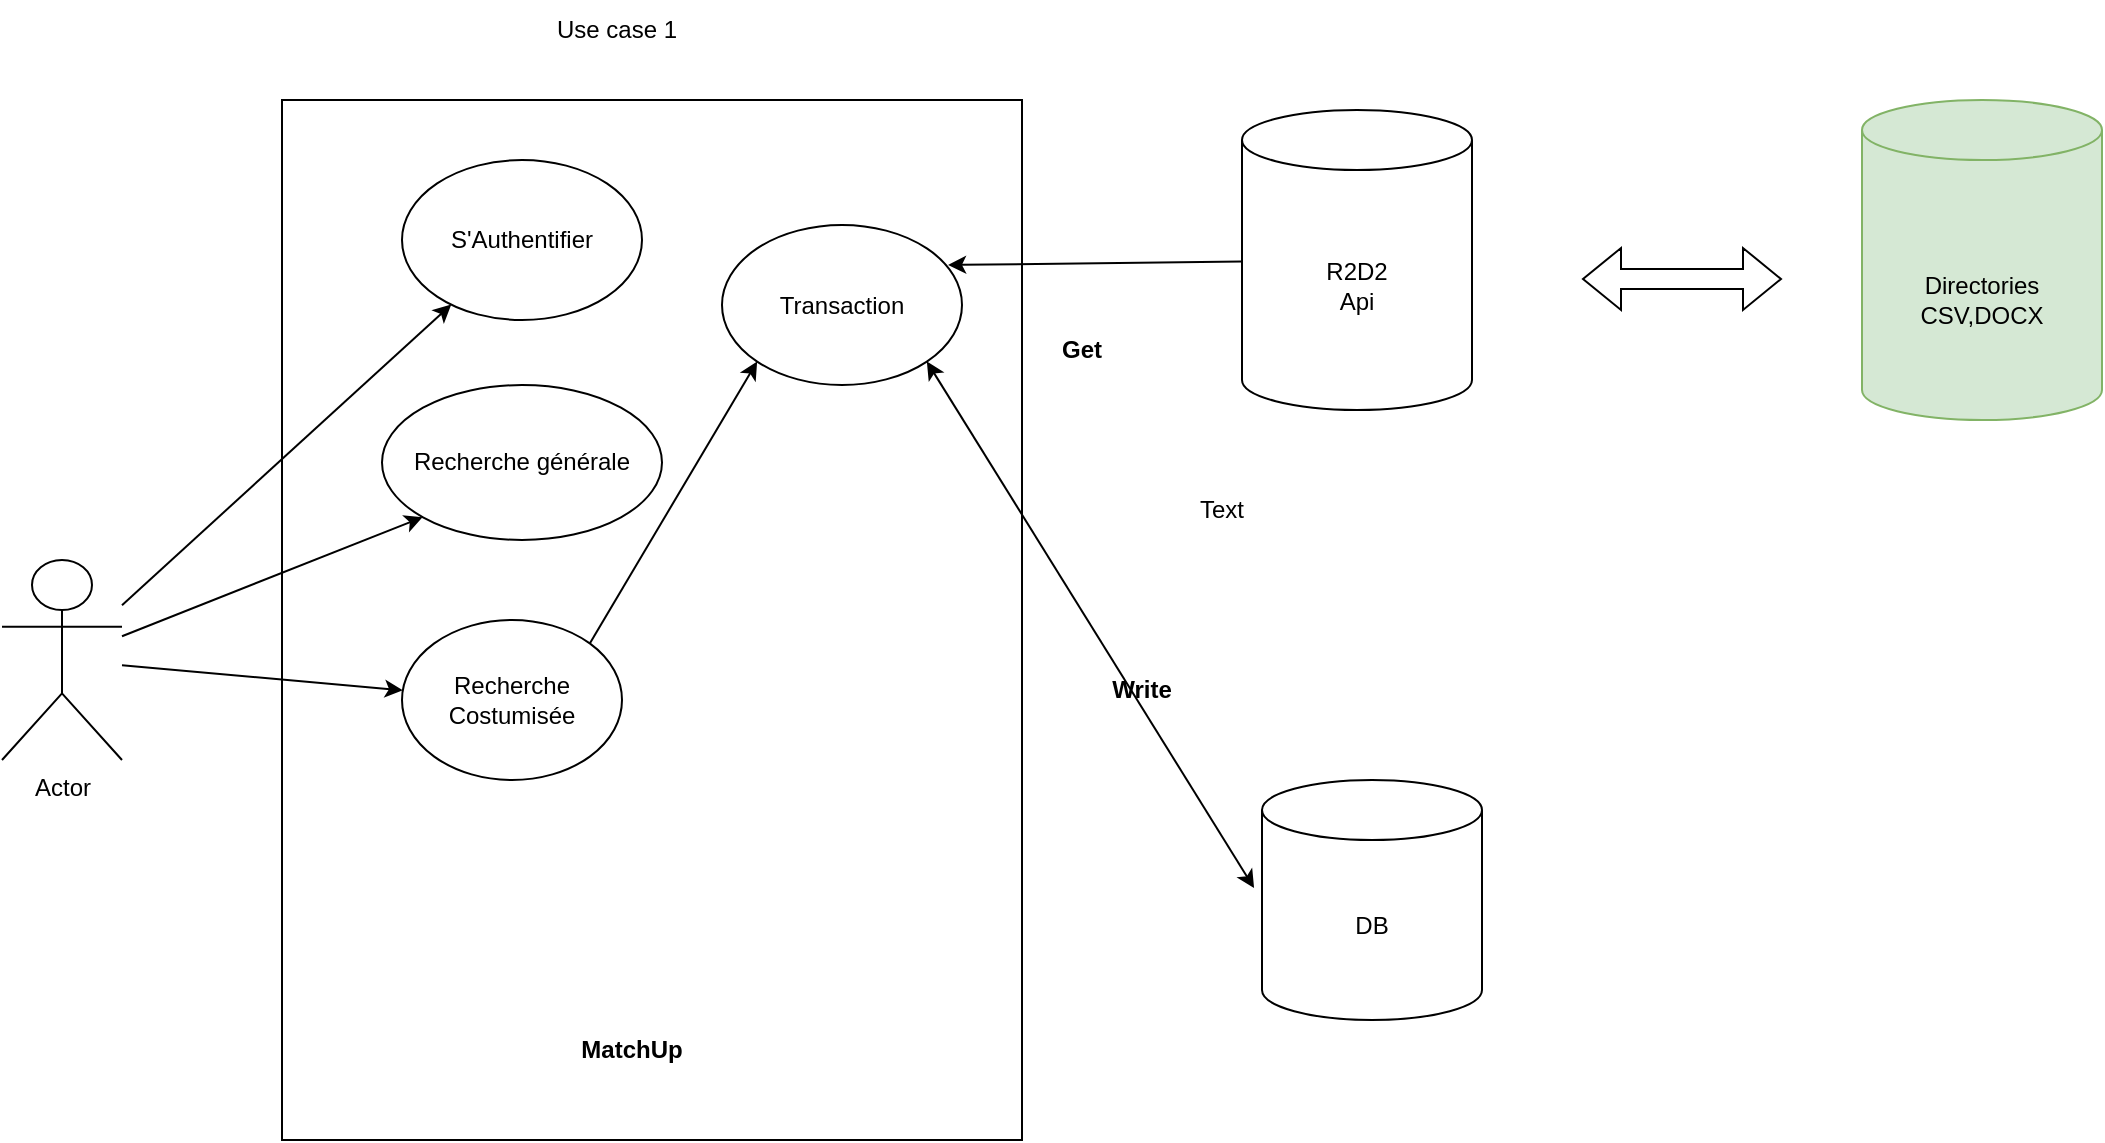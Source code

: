 <mxfile version="21.0.6" type="github"><diagram name="Page-1" id="cZUEX3v-I-skDXROvwHG"><mxGraphModel dx="1362" dy="775" grid="1" gridSize="10" guides="1" tooltips="1" connect="1" arrows="1" fold="1" page="1" pageScale="1" pageWidth="850" pageHeight="1100" math="0" shadow="0"><root><mxCell id="0"/><mxCell id="1" parent="0"/><mxCell id="rOl_-bxGFpwBq8WTyCc1-1" value="Actor" style="shape=umlActor;verticalLabelPosition=bottom;verticalAlign=top;html=1;outlineConnect=0;" parent="1" vertex="1"><mxGeometry x="80" y="360" width="60" height="100" as="geometry"/></mxCell><mxCell id="rOl_-bxGFpwBq8WTyCc1-2" value="" style="rounded=0;whiteSpace=wrap;html=1;" parent="1" vertex="1"><mxGeometry x="220" y="130" width="370" height="520" as="geometry"/></mxCell><mxCell id="rOl_-bxGFpwBq8WTyCc1-3" value="R2D2&lt;br&gt;Api" style="shape=cylinder3;whiteSpace=wrap;html=1;boundedLbl=1;backgroundOutline=1;size=15;" parent="1" vertex="1"><mxGeometry x="700" y="135" width="115" height="150" as="geometry"/></mxCell><mxCell id="rOl_-bxGFpwBq8WTyCc1-4" value="DB" style="shape=cylinder3;whiteSpace=wrap;html=1;boundedLbl=1;backgroundOutline=1;size=15;" parent="1" vertex="1"><mxGeometry x="710" y="470" width="110" height="120" as="geometry"/></mxCell><mxCell id="rOl_-bxGFpwBq8WTyCc1-6" value="Recherche générale" style="ellipse;whiteSpace=wrap;html=1;" parent="1" vertex="1"><mxGeometry x="270" y="272.5" width="140" height="77.5" as="geometry"/></mxCell><mxCell id="rOl_-bxGFpwBq8WTyCc1-7" value="Recherche Costumisée" style="ellipse;whiteSpace=wrap;html=1;" parent="1" vertex="1"><mxGeometry x="280" y="390" width="110" height="80" as="geometry"/></mxCell><mxCell id="rOl_-bxGFpwBq8WTyCc1-10" value="" style="endArrow=classic;html=1;rounded=0;entryX=0;entryY=1;entryDx=0;entryDy=0;" parent="1" source="rOl_-bxGFpwBq8WTyCc1-1" target="rOl_-bxGFpwBq8WTyCc1-6" edge="1"><mxGeometry width="50" height="50" relative="1" as="geometry"><mxPoint x="400" y="410" as="sourcePoint"/><mxPoint x="450" y="360" as="targetPoint"/></mxGeometry></mxCell><mxCell id="rOl_-bxGFpwBq8WTyCc1-11" value="" style="endArrow=classic;html=1;rounded=0;" parent="1" source="rOl_-bxGFpwBq8WTyCc1-1" target="rOl_-bxGFpwBq8WTyCc1-7" edge="1"><mxGeometry width="50" height="50" relative="1" as="geometry"><mxPoint x="400" y="410" as="sourcePoint"/><mxPoint x="450" y="360" as="targetPoint"/></mxGeometry></mxCell><mxCell id="rOl_-bxGFpwBq8WTyCc1-12" value="Transaction" style="ellipse;whiteSpace=wrap;html=1;" parent="1" vertex="1"><mxGeometry x="440" y="192.5" width="120" height="80" as="geometry"/></mxCell><mxCell id="rOl_-bxGFpwBq8WTyCc1-14" value="" style="endArrow=classic;html=1;rounded=0;exitX=1;exitY=0;exitDx=0;exitDy=0;entryX=0;entryY=1;entryDx=0;entryDy=0;" parent="1" source="rOl_-bxGFpwBq8WTyCc1-7" target="rOl_-bxGFpwBq8WTyCc1-12" edge="1"><mxGeometry width="50" height="50" relative="1" as="geometry"><mxPoint x="400" y="410" as="sourcePoint"/><mxPoint x="450" y="360" as="targetPoint"/></mxGeometry></mxCell><mxCell id="rOl_-bxGFpwBq8WTyCc1-15" value="Use case 1" style="text;html=1;strokeColor=none;fillColor=none;align=center;verticalAlign=middle;whiteSpace=wrap;rounded=0;" parent="1" vertex="1"><mxGeometry x="340" y="80" width="95" height="30" as="geometry"/></mxCell><mxCell id="rOl_-bxGFpwBq8WTyCc1-17" value="" style="endArrow=classic;html=1;rounded=0;entryX=0.942;entryY=0.25;entryDx=0;entryDy=0;entryPerimeter=0;" parent="1" source="rOl_-bxGFpwBq8WTyCc1-3" target="rOl_-bxGFpwBq8WTyCc1-12" edge="1"><mxGeometry width="50" height="50" relative="1" as="geometry"><mxPoint x="564" y="368" as="sourcePoint"/><mxPoint x="690" y="432" as="targetPoint"/></mxGeometry></mxCell><mxCell id="rOl_-bxGFpwBq8WTyCc1-18" value="&lt;b&gt;Get&lt;/b&gt;" style="text;html=1;strokeColor=none;fillColor=none;align=center;verticalAlign=middle;whiteSpace=wrap;rounded=0;" parent="1" vertex="1"><mxGeometry x="590" y="240" width="60" height="30" as="geometry"/></mxCell><mxCell id="rOl_-bxGFpwBq8WTyCc1-19" value="&lt;b&gt;Write&lt;/b&gt;" style="text;html=1;strokeColor=none;fillColor=none;align=center;verticalAlign=middle;whiteSpace=wrap;rounded=0;" parent="1" vertex="1"><mxGeometry x="620" y="410" width="60" height="30" as="geometry"/></mxCell><mxCell id="rOl_-bxGFpwBq8WTyCc1-21" value="&lt;br&gt;Directories&lt;br&gt;CSV,DOCX" style="shape=cylinder3;whiteSpace=wrap;html=1;boundedLbl=1;backgroundOutline=1;size=15;fillColor=#d5e8d4;strokeColor=#82b366;" parent="1" vertex="1"><mxGeometry x="1010" y="130" width="120" height="160" as="geometry"/></mxCell><mxCell id="rOl_-bxGFpwBq8WTyCc1-24" value="" style="shape=flexArrow;endArrow=classic;startArrow=classic;html=1;rounded=0;" parent="1" edge="1"><mxGeometry width="100" height="100" relative="1" as="geometry"><mxPoint x="870" y="219.5" as="sourcePoint"/><mxPoint x="970" y="219.5" as="targetPoint"/></mxGeometry></mxCell><mxCell id="rOl_-bxGFpwBq8WTyCc1-25" value="" style="endArrow=classic;startArrow=classic;html=1;rounded=0;exitX=1;exitY=1;exitDx=0;exitDy=0;entryX=-0.036;entryY=0.45;entryDx=0;entryDy=0;entryPerimeter=0;" parent="1" source="rOl_-bxGFpwBq8WTyCc1-12" target="rOl_-bxGFpwBq8WTyCc1-4" edge="1"><mxGeometry width="50" height="50" relative="1" as="geometry"><mxPoint x="610" y="420" as="sourcePoint"/><mxPoint x="660" y="370" as="targetPoint"/></mxGeometry></mxCell><mxCell id="rOl_-bxGFpwBq8WTyCc1-26" value="&lt;b&gt;MatchUp&lt;/b&gt;" style="text;html=1;strokeColor=none;fillColor=none;align=center;verticalAlign=middle;whiteSpace=wrap;rounded=0;" parent="1" vertex="1"><mxGeometry x="365" y="590" width="60" height="30" as="geometry"/></mxCell><mxCell id="LON2oFGz_T9k3AkA141l-3" value="Text" style="text;html=1;strokeColor=none;fillColor=none;align=center;verticalAlign=middle;whiteSpace=wrap;rounded=0;" vertex="1" parent="1"><mxGeometry x="660" y="320" width="60" height="30" as="geometry"/></mxCell><mxCell id="LON2oFGz_T9k3AkA141l-7" value="S'Authentifier" style="ellipse;whiteSpace=wrap;html=1;" vertex="1" parent="1"><mxGeometry x="280" y="160" width="120" height="80" as="geometry"/></mxCell><mxCell id="LON2oFGz_T9k3AkA141l-8" value="" style="endArrow=classic;html=1;rounded=0;" edge="1" parent="1" source="rOl_-bxGFpwBq8WTyCc1-1" target="LON2oFGz_T9k3AkA141l-7"><mxGeometry width="50" height="50" relative="1" as="geometry"><mxPoint x="190" y="280" as="sourcePoint"/><mxPoint x="240" y="230" as="targetPoint"/></mxGeometry></mxCell></root></mxGraphModel></diagram></mxfile>